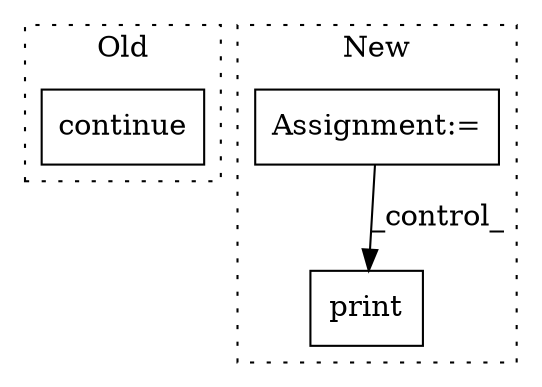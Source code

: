 digraph G {
subgraph cluster0 {
1 [label="continue" a="18" s="2783" l="9" shape="box"];
label = "Old";
style="dotted";
}
subgraph cluster1 {
2 [label="print" a="32" s="3073,3132" l="6,1" shape="box"];
3 [label="Assignment:=" a="7" s="1558" l="9" shape="box"];
label = "New";
style="dotted";
}
3 -> 2 [label="_control_"];
}